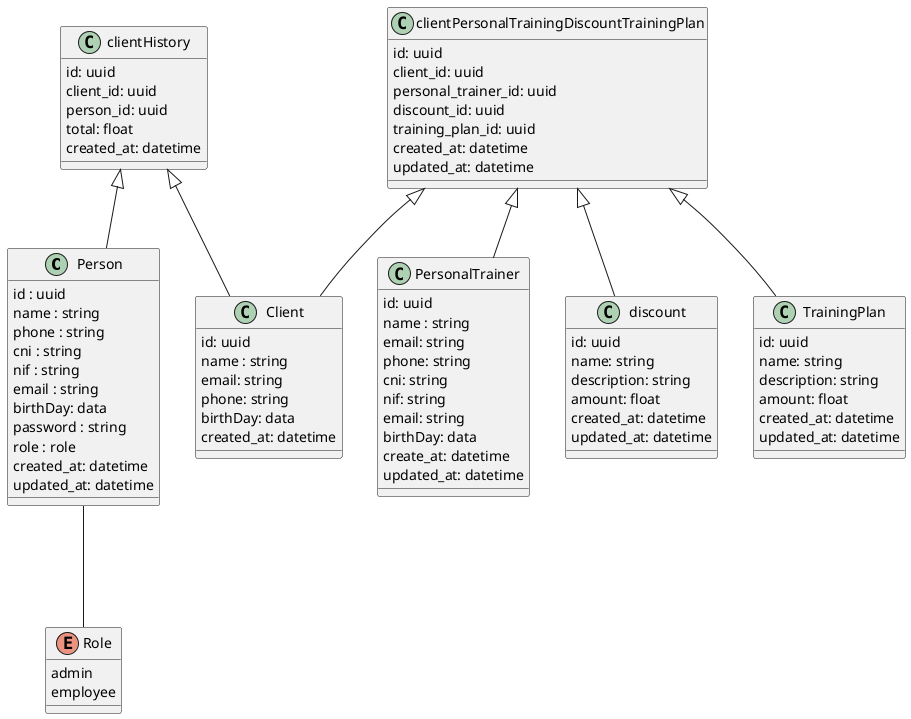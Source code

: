 @startuml Nogain

class Person {
  id : uuid
  name : string
  phone : string
  cni : string
  nif : string
  email : string
  birthDay: data
  password : string
  role : role
  created_at: datetime
  updated_at: datetime
  
}


class Client {
  id: uuid
  name : string
  email: string
  phone: string
  birthDay: data
  created_at: datetime

}




class PersonalTrainer {
  id: uuid
  name : string
  email: string
  phone: string
  cni: string
  nif: string
  email: string
  birthDay: data
  create_at: datetime
  updated_at: datetime


}

class discount {
  id: uuid
  name: string
  description: string
  amount: float
  created_at: datetime
  updated_at: datetime
}

class TrainingPlan {
  id: uuid
  name: string
  description: string
  amount: float
  created_at: datetime
  updated_at: datetime
}


class clientPersonalTrainingDiscountTrainingPlan {
  id: uuid
  client_id: uuid
  personal_trainer_id: uuid
  discount_id: uuid
  training_plan_id: uuid
  created_at: datetime
  updated_at: datetime
}

class clientHistory {
  id: uuid
  client_id: uuid
  person_id: uuid
  total: float
  created_at: datetime
}


enum Role {
  admin
  employee
}

Person --- Role

clientHistory <|-- Client
clientHistory <|-- Person

clientPersonalTrainingDiscountTrainingPlan <|-- Client
clientPersonalTrainingDiscountTrainingPlan <|-- PersonalTrainer
clientPersonalTrainingDiscountTrainingPlan <|-- discount
clientPersonalTrainingDiscountTrainingPlan <|-- TrainingPlan

@enduml